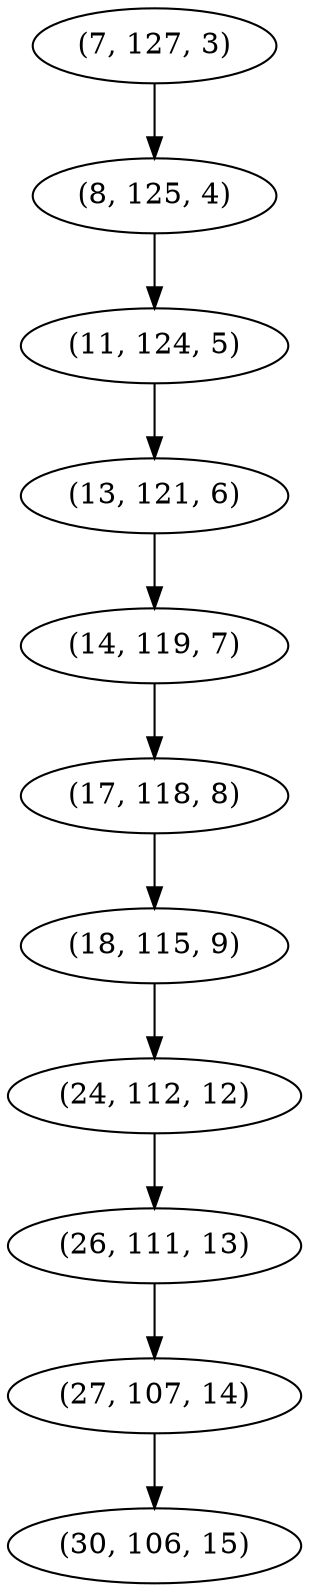 digraph tree {
    "(7, 127, 3)";
    "(8, 125, 4)";
    "(11, 124, 5)";
    "(13, 121, 6)";
    "(14, 119, 7)";
    "(17, 118, 8)";
    "(18, 115, 9)";
    "(24, 112, 12)";
    "(26, 111, 13)";
    "(27, 107, 14)";
    "(30, 106, 15)";
    "(7, 127, 3)" -> "(8, 125, 4)";
    "(8, 125, 4)" -> "(11, 124, 5)";
    "(11, 124, 5)" -> "(13, 121, 6)";
    "(13, 121, 6)" -> "(14, 119, 7)";
    "(14, 119, 7)" -> "(17, 118, 8)";
    "(17, 118, 8)" -> "(18, 115, 9)";
    "(18, 115, 9)" -> "(24, 112, 12)";
    "(24, 112, 12)" -> "(26, 111, 13)";
    "(26, 111, 13)" -> "(27, 107, 14)";
    "(27, 107, 14)" -> "(30, 106, 15)";
}
